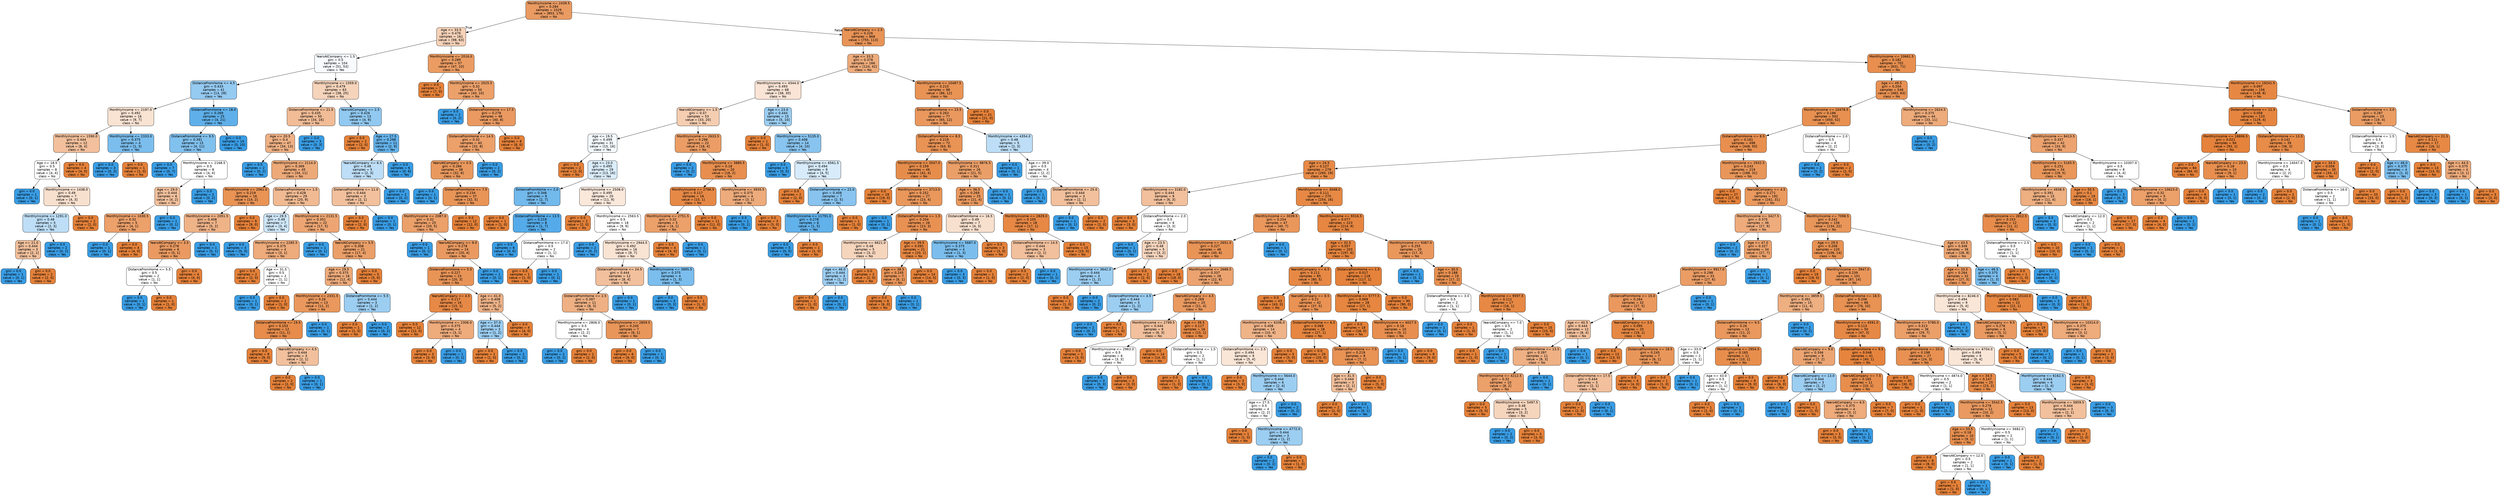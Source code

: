 digraph Tree {
node [shape=box, style="filled, rounded", color="black", fontname="helvetica"] ;
edge [fontname="helvetica"] ;
0 [label="MonthlyIncome <= 2439.5\ngini = 0.284\nsamples = 1029\nvalue = [853, 176]\nclass = No", fillcolor="#ea9b62"] ;
1 [label="Age <= 33.5\ngini = 0.476\nsamples = 161\nvalue = [98, 63]\nclass = No", fillcolor="#f6d2b8"] ;
0 -> 1 [labeldistance=2.5, labelangle=45, headlabel="True"] ;
2 [label="YearsAtCompany <= 1.5\ngini = 0.5\nsamples = 104\nvalue = [51, 53]\nclass = Yes", fillcolor="#f8fbfe"] ;
1 -> 2 ;
3 [label="DistanceFromHome <= 4.5\ngini = 0.433\nsamples = 41\nvalue = [13, 28]\nclass = Yes", fillcolor="#95caf1"] ;
2 -> 3 ;
4 [label="MonthlyIncome <= 2197.0\ngini = 0.492\nsamples = 16\nvalue = [9, 7]\nclass = No", fillcolor="#f9e3d3"] ;
3 -> 4 ;
5 [label="MonthlyIncome <= 1590.0\ngini = 0.444\nsamples = 12\nvalue = [8, 4]\nclass = No", fillcolor="#f2c09c"] ;
4 -> 5 ;
6 [label="Age <= 18.5\ngini = 0.5\nsamples = 8\nvalue = [4, 4]\nclass = No", fillcolor="#ffffff"] ;
5 -> 6 ;
7 [label="gini = 0.0\nsamples = 1\nvalue = [0, 1]\nclass = Yes", fillcolor="#399de5"] ;
6 -> 7 ;
8 [label="MonthlyIncome <= 1438.0\ngini = 0.49\nsamples = 7\nvalue = [4, 3]\nclass = No", fillcolor="#f8e0ce"] ;
6 -> 8 ;
9 [label="MonthlyIncome <= 1291.0\ngini = 0.48\nsamples = 5\nvalue = [2, 3]\nclass = Yes", fillcolor="#bddef6"] ;
8 -> 9 ;
10 [label="Age <= 21.0\ngini = 0.444\nsamples = 3\nvalue = [2, 1]\nclass = No", fillcolor="#f2c09c"] ;
9 -> 10 ;
11 [label="gini = 0.0\nsamples = 1\nvalue = [0, 1]\nclass = Yes", fillcolor="#399de5"] ;
10 -> 11 ;
12 [label="gini = 0.0\nsamples = 2\nvalue = [2, 0]\nclass = No", fillcolor="#e58139"] ;
10 -> 12 ;
13 [label="gini = 0.0\nsamples = 2\nvalue = [0, 2]\nclass = Yes", fillcolor="#399de5"] ;
9 -> 13 ;
14 [label="gini = 0.0\nsamples = 2\nvalue = [2, 0]\nclass = No", fillcolor="#e58139"] ;
8 -> 14 ;
15 [label="gini = 0.0\nsamples = 4\nvalue = [4, 0]\nclass = No", fillcolor="#e58139"] ;
5 -> 15 ;
16 [label="MonthlyIncome <= 2333.0\ngini = 0.375\nsamples = 4\nvalue = [1, 3]\nclass = Yes", fillcolor="#7bbeee"] ;
4 -> 16 ;
17 [label="gini = 0.0\nsamples = 3\nvalue = [0, 3]\nclass = Yes", fillcolor="#399de5"] ;
16 -> 17 ;
18 [label="gini = 0.0\nsamples = 1\nvalue = [1, 0]\nclass = No", fillcolor="#e58139"] ;
16 -> 18 ;
19 [label="DistanceFromHome <= 18.0\ngini = 0.269\nsamples = 25\nvalue = [4, 21]\nclass = Yes", fillcolor="#5fb0ea"] ;
3 -> 19 ;
20 [label="DistanceFromHome <= 9.5\ngini = 0.391\nsamples = 15\nvalue = [4, 11]\nclass = Yes", fillcolor="#81c1ee"] ;
19 -> 20 ;
21 [label="gini = 0.0\nsamples = 7\nvalue = [0, 7]\nclass = Yes", fillcolor="#399de5"] ;
20 -> 21 ;
22 [label="MonthlyIncome <= 2168.5\ngini = 0.5\nsamples = 8\nvalue = [4, 4]\nclass = No", fillcolor="#ffffff"] ;
20 -> 22 ;
23 [label="Age <= 29.0\ngini = 0.444\nsamples = 6\nvalue = [4, 2]\nclass = No", fillcolor="#f2c09c"] ;
22 -> 23 ;
24 [label="MonthlyIncome <= 1030.5\ngini = 0.32\nsamples = 5\nvalue = [4, 1]\nclass = No", fillcolor="#eca06a"] ;
23 -> 24 ;
25 [label="gini = 0.0\nsamples = 1\nvalue = [0, 1]\nclass = Yes", fillcolor="#399de5"] ;
24 -> 25 ;
26 [label="gini = 0.0\nsamples = 4\nvalue = [4, 0]\nclass = No", fillcolor="#e58139"] ;
24 -> 26 ;
27 [label="gini = 0.0\nsamples = 1\nvalue = [0, 1]\nclass = Yes", fillcolor="#399de5"] ;
23 -> 27 ;
28 [label="gini = 0.0\nsamples = 2\nvalue = [0, 2]\nclass = Yes", fillcolor="#399de5"] ;
22 -> 28 ;
29 [label="gini = 0.0\nsamples = 10\nvalue = [0, 10]\nclass = Yes", fillcolor="#399de5"] ;
19 -> 29 ;
30 [label="MonthlyIncome <= 2359.0\ngini = 0.479\nsamples = 63\nvalue = [38, 25]\nclass = No", fillcolor="#f6d4bb"] ;
2 -> 30 ;
31 [label="DistanceFromHome <= 21.5\ngini = 0.435\nsamples = 50\nvalue = [34, 16]\nclass = No", fillcolor="#f1bc96"] ;
30 -> 31 ;
32 [label="Age <= 20.5\ngini = 0.4\nsamples = 47\nvalue = [34, 13]\nclass = No", fillcolor="#efb185"] ;
31 -> 32 ;
33 [label="gini = 0.0\nsamples = 2\nvalue = [0, 2]\nclass = Yes", fillcolor="#399de5"] ;
32 -> 33 ;
34 [label="MonthlyIncome <= 2114.0\ngini = 0.369\nsamples = 45\nvalue = [34, 11]\nclass = No", fillcolor="#edaa79"] ;
32 -> 34 ;
35 [label="MonthlyIncome <= 2061.0\ngini = 0.219\nsamples = 16\nvalue = [14, 2]\nclass = No", fillcolor="#e99355"] ;
34 -> 35 ;
36 [label="MonthlyIncome <= 2051.5\ngini = 0.408\nsamples = 7\nvalue = [5, 2]\nclass = No", fillcolor="#efb388"] ;
35 -> 36 ;
37 [label="YearsAtCompany <= 3.5\ngini = 0.278\nsamples = 6\nvalue = [5, 1]\nclass = No", fillcolor="#ea9a61"] ;
36 -> 37 ;
38 [label="DistanceFromHome <= 5.5\ngini = 0.5\nsamples = 2\nvalue = [1, 1]\nclass = No", fillcolor="#ffffff"] ;
37 -> 38 ;
39 [label="gini = 0.0\nsamples = 1\nvalue = [0, 1]\nclass = Yes", fillcolor="#399de5"] ;
38 -> 39 ;
40 [label="gini = 0.0\nsamples = 1\nvalue = [1, 0]\nclass = No", fillcolor="#e58139"] ;
38 -> 40 ;
41 [label="gini = 0.0\nsamples = 4\nvalue = [4, 0]\nclass = No", fillcolor="#e58139"] ;
37 -> 41 ;
42 [label="gini = 0.0\nsamples = 1\nvalue = [0, 1]\nclass = Yes", fillcolor="#399de5"] ;
36 -> 42 ;
43 [label="gini = 0.0\nsamples = 9\nvalue = [9, 0]\nclass = No", fillcolor="#e58139"] ;
35 -> 43 ;
44 [label="DistanceFromHome <= 1.5\ngini = 0.428\nsamples = 29\nvalue = [20, 9]\nclass = No", fillcolor="#f1ba92"] ;
34 -> 44 ;
45 [label="Age <= 29.5\ngini = 0.49\nsamples = 7\nvalue = [3, 4]\nclass = Yes", fillcolor="#cee6f8"] ;
44 -> 45 ;
46 [label="gini = 0.0\nsamples = 3\nvalue = [0, 3]\nclass = Yes", fillcolor="#399de5"] ;
45 -> 46 ;
47 [label="MonthlyIncome <= 2285.5\ngini = 0.375\nsamples = 4\nvalue = [3, 1]\nclass = No", fillcolor="#eeab7b"] ;
45 -> 47 ;
48 [label="gini = 0.0\nsamples = 2\nvalue = [2, 0]\nclass = No", fillcolor="#e58139"] ;
47 -> 48 ;
49 [label="Age <= 31.5\ngini = 0.5\nsamples = 2\nvalue = [1, 1]\nclass = No", fillcolor="#ffffff"] ;
47 -> 49 ;
50 [label="gini = 0.0\nsamples = 1\nvalue = [0, 1]\nclass = Yes", fillcolor="#399de5"] ;
49 -> 50 ;
51 [label="gini = 0.0\nsamples = 1\nvalue = [1, 0]\nclass = No", fillcolor="#e58139"] ;
49 -> 51 ;
52 [label="MonthlyIncome <= 2131.5\ngini = 0.351\nsamples = 22\nvalue = [17, 5]\nclass = No", fillcolor="#eda673"] ;
44 -> 52 ;
53 [label="gini = 0.0\nsamples = 1\nvalue = [0, 1]\nclass = Yes", fillcolor="#399de5"] ;
52 -> 53 ;
54 [label="YearsAtCompany <= 5.5\ngini = 0.308\nsamples = 21\nvalue = [17, 4]\nclass = No", fillcolor="#eb9f68"] ;
52 -> 54 ;
55 [label="Age <= 29.5\ngini = 0.375\nsamples = 16\nvalue = [12, 4]\nclass = No", fillcolor="#eeab7b"] ;
54 -> 55 ;
56 [label="MonthlyIncome <= 2331.5\ngini = 0.26\nsamples = 13\nvalue = [11, 2]\nclass = No", fillcolor="#ea985d"] ;
55 -> 56 ;
57 [label="DistanceFromHome <= 19.5\ngini = 0.153\nsamples = 12\nvalue = [11, 1]\nclass = No", fillcolor="#e78c4b"] ;
56 -> 57 ;
58 [label="gini = 0.0\nsamples = 9\nvalue = [9, 0]\nclass = No", fillcolor="#e58139"] ;
57 -> 58 ;
59 [label="YearsAtCompany <= 4.5\ngini = 0.444\nsamples = 3\nvalue = [2, 1]\nclass = No", fillcolor="#f2c09c"] ;
57 -> 59 ;
60 [label="gini = 0.0\nsamples = 2\nvalue = [2, 0]\nclass = No", fillcolor="#e58139"] ;
59 -> 60 ;
61 [label="gini = 0.0\nsamples = 1\nvalue = [0, 1]\nclass = Yes", fillcolor="#399de5"] ;
59 -> 61 ;
62 [label="gini = 0.0\nsamples = 1\nvalue = [0, 1]\nclass = Yes", fillcolor="#399de5"] ;
56 -> 62 ;
63 [label="DistanceFromHome <= 5.5\ngini = 0.444\nsamples = 3\nvalue = [1, 2]\nclass = Yes", fillcolor="#9ccef2"] ;
55 -> 63 ;
64 [label="gini = 0.0\nsamples = 1\nvalue = [1, 0]\nclass = No", fillcolor="#e58139"] ;
63 -> 64 ;
65 [label="gini = 0.0\nsamples = 2\nvalue = [0, 2]\nclass = Yes", fillcolor="#399de5"] ;
63 -> 65 ;
66 [label="gini = 0.0\nsamples = 5\nvalue = [5, 0]\nclass = No", fillcolor="#e58139"] ;
54 -> 66 ;
67 [label="gini = 0.0\nsamples = 3\nvalue = [0, 3]\nclass = Yes", fillcolor="#399de5"] ;
31 -> 67 ;
68 [label="YearsAtCompany <= 2.5\ngini = 0.426\nsamples = 13\nvalue = [4, 9]\nclass = Yes", fillcolor="#91c9f1"] ;
30 -> 68 ;
69 [label="gini = 0.0\nsamples = 2\nvalue = [2, 0]\nclass = No", fillcolor="#e58139"] ;
68 -> 69 ;
70 [label="Age <= 27.5\ngini = 0.298\nsamples = 11\nvalue = [2, 9]\nclass = Yes", fillcolor="#65b3eb"] ;
68 -> 70 ;
71 [label="YearsAtCompany <= 6.5\ngini = 0.48\nsamples = 5\nvalue = [2, 3]\nclass = Yes", fillcolor="#bddef6"] ;
70 -> 71 ;
72 [label="DistanceFromHome <= 11.0\ngini = 0.444\nsamples = 3\nvalue = [2, 1]\nclass = No", fillcolor="#f2c09c"] ;
71 -> 72 ;
73 [label="gini = 0.0\nsamples = 2\nvalue = [2, 0]\nclass = No", fillcolor="#e58139"] ;
72 -> 73 ;
74 [label="gini = 0.0\nsamples = 1\nvalue = [0, 1]\nclass = Yes", fillcolor="#399de5"] ;
72 -> 74 ;
75 [label="gini = 0.0\nsamples = 2\nvalue = [0, 2]\nclass = Yes", fillcolor="#399de5"] ;
71 -> 75 ;
76 [label="gini = 0.0\nsamples = 6\nvalue = [0, 6]\nclass = Yes", fillcolor="#399de5"] ;
70 -> 76 ;
77 [label="MonthlyIncome <= 2016.0\ngini = 0.289\nsamples = 57\nvalue = [47, 10]\nclass = No", fillcolor="#eb9c63"] ;
1 -> 77 ;
78 [label="gini = 0.0\nsamples = 7\nvalue = [7, 0]\nclass = No", fillcolor="#e58139"] ;
77 -> 78 ;
79 [label="MonthlyIncome <= 2025.5\ngini = 0.32\nsamples = 50\nvalue = [40, 10]\nclass = No", fillcolor="#eca06a"] ;
77 -> 79 ;
80 [label="gini = 0.0\nsamples = 2\nvalue = [0, 2]\nclass = Yes", fillcolor="#399de5"] ;
79 -> 80 ;
81 [label="DistanceFromHome <= 17.5\ngini = 0.278\nsamples = 48\nvalue = [40, 8]\nclass = No", fillcolor="#ea9a61"] ;
79 -> 81 ;
82 [label="DistanceFromHome <= 14.5\ngini = 0.32\nsamples = 40\nvalue = [32, 8]\nclass = No", fillcolor="#eca06a"] ;
81 -> 82 ;
83 [label="YearsAtCompany <= 0.5\ngini = 0.266\nsamples = 38\nvalue = [32, 6]\nclass = No", fillcolor="#ea995e"] ;
82 -> 83 ;
84 [label="gini = 0.0\nsamples = 1\nvalue = [0, 1]\nclass = Yes", fillcolor="#399de5"] ;
83 -> 84 ;
85 [label="DistanceFromHome <= 7.5\ngini = 0.234\nsamples = 37\nvalue = [32, 5]\nclass = No", fillcolor="#e99558"] ;
83 -> 85 ;
86 [label="MonthlyIncome <= 2087.0\ngini = 0.32\nsamples = 25\nvalue = [20, 5]\nclass = No", fillcolor="#eca06a"] ;
85 -> 86 ;
87 [label="gini = 0.0\nsamples = 1\nvalue = [0, 1]\nclass = Yes", fillcolor="#399de5"] ;
86 -> 87 ;
88 [label="YearsAtCompany <= 9.0\ngini = 0.278\nsamples = 24\nvalue = [20, 4]\nclass = No", fillcolor="#ea9a61"] ;
86 -> 88 ;
89 [label="DistanceFromHome <= 5.5\ngini = 0.227\nsamples = 23\nvalue = [20, 3]\nclass = No", fillcolor="#e99457"] ;
88 -> 89 ;
90 [label="YearsAtCompany <= 4.5\ngini = 0.117\nsamples = 16\nvalue = [15, 1]\nclass = No", fillcolor="#e78946"] ;
89 -> 90 ;
91 [label="gini = 0.0\nsamples = 12\nvalue = [12, 0]\nclass = No", fillcolor="#e58139"] ;
90 -> 91 ;
92 [label="MonthlyIncome <= 2306.0\ngini = 0.375\nsamples = 4\nvalue = [3, 1]\nclass = No", fillcolor="#eeab7b"] ;
90 -> 92 ;
93 [label="gini = 0.0\nsamples = 3\nvalue = [3, 0]\nclass = No", fillcolor="#e58139"] ;
92 -> 93 ;
94 [label="gini = 0.0\nsamples = 1\nvalue = [0, 1]\nclass = Yes", fillcolor="#399de5"] ;
92 -> 94 ;
95 [label="Age <= 41.0\ngini = 0.408\nsamples = 7\nvalue = [5, 2]\nclass = No", fillcolor="#efb388"] ;
89 -> 95 ;
96 [label="Age <= 37.0\ngini = 0.444\nsamples = 3\nvalue = [1, 2]\nclass = Yes", fillcolor="#9ccef2"] ;
95 -> 96 ;
97 [label="gini = 0.0\nsamples = 1\nvalue = [1, 0]\nclass = No", fillcolor="#e58139"] ;
96 -> 97 ;
98 [label="gini = 0.0\nsamples = 2\nvalue = [0, 2]\nclass = Yes", fillcolor="#399de5"] ;
96 -> 98 ;
99 [label="gini = 0.0\nsamples = 4\nvalue = [4, 0]\nclass = No", fillcolor="#e58139"] ;
95 -> 99 ;
100 [label="gini = 0.0\nsamples = 1\nvalue = [0, 1]\nclass = Yes", fillcolor="#399de5"] ;
88 -> 100 ;
101 [label="gini = 0.0\nsamples = 12\nvalue = [12, 0]\nclass = No", fillcolor="#e58139"] ;
85 -> 101 ;
102 [label="gini = 0.0\nsamples = 2\nvalue = [0, 2]\nclass = Yes", fillcolor="#399de5"] ;
82 -> 102 ;
103 [label="gini = 0.0\nsamples = 8\nvalue = [8, 0]\nclass = No", fillcolor="#e58139"] ;
81 -> 103 ;
104 [label="YearsAtCompany <= 2.5\ngini = 0.226\nsamples = 868\nvalue = [755, 113]\nclass = No", fillcolor="#e99457"] ;
0 -> 104 [labeldistance=2.5, labelangle=-45, headlabel="False"] ;
105 [label="Age <= 33.5\ngini = 0.378\nsamples = 166\nvalue = [124, 42]\nclass = No", fillcolor="#eeac7c"] ;
104 -> 105 ;
106 [label="MonthlyIncome <= 4344.0\ngini = 0.493\nsamples = 68\nvalue = [38, 30]\nclass = No", fillcolor="#fae4d5"] ;
105 -> 106 ;
107 [label="YearsAtCompany <= 1.5\ngini = 0.47\nsamples = 53\nvalue = [33, 20]\nclass = No", fillcolor="#f5cdb1"] ;
106 -> 107 ;
108 [label="Age <= 19.5\ngini = 0.499\nsamples = 31\nvalue = [15, 16]\nclass = Yes", fillcolor="#f3f9fd"] ;
107 -> 108 ;
109 [label="gini = 0.0\nsamples = 2\nvalue = [2, 0]\nclass = No", fillcolor="#e58139"] ;
108 -> 109 ;
110 [label="Age <= 23.0\ngini = 0.495\nsamples = 29\nvalue = [13, 16]\nclass = Yes", fillcolor="#daedfa"] ;
108 -> 110 ;
111 [label="DistanceFromHome <= 2.0\ngini = 0.346\nsamples = 9\nvalue = [2, 7]\nclass = Yes", fillcolor="#72b9ec"] ;
110 -> 111 ;
112 [label="gini = 0.0\nsamples = 1\nvalue = [1, 0]\nclass = No", fillcolor="#e58139"] ;
111 -> 112 ;
113 [label="DistanceFromHome <= 13.5\ngini = 0.219\nsamples = 8\nvalue = [1, 7]\nclass = Yes", fillcolor="#55abe9"] ;
111 -> 113 ;
114 [label="gini = 0.0\nsamples = 6\nvalue = [0, 6]\nclass = Yes", fillcolor="#399de5"] ;
113 -> 114 ;
115 [label="DistanceFromHome <= 17.0\ngini = 0.5\nsamples = 2\nvalue = [1, 1]\nclass = No", fillcolor="#ffffff"] ;
113 -> 115 ;
116 [label="gini = 0.0\nsamples = 1\nvalue = [1, 0]\nclass = No", fillcolor="#e58139"] ;
115 -> 116 ;
117 [label="gini = 0.0\nsamples = 1\nvalue = [0, 1]\nclass = Yes", fillcolor="#399de5"] ;
115 -> 117 ;
118 [label="MonthlyIncome <= 2508.0\ngini = 0.495\nsamples = 20\nvalue = [11, 9]\nclass = No", fillcolor="#fae8db"] ;
110 -> 118 ;
119 [label="gini = 0.0\nsamples = 2\nvalue = [2, 0]\nclass = No", fillcolor="#e58139"] ;
118 -> 119 ;
120 [label="MonthlyIncome <= 2563.5\ngini = 0.5\nsamples = 18\nvalue = [9, 9]\nclass = No", fillcolor="#ffffff"] ;
118 -> 120 ;
121 [label="gini = 0.0\nsamples = 2\nvalue = [0, 2]\nclass = Yes", fillcolor="#399de5"] ;
120 -> 121 ;
122 [label="MonthlyIncome <= 2944.5\ngini = 0.492\nsamples = 16\nvalue = [9, 7]\nclass = No", fillcolor="#f9e3d3"] ;
120 -> 122 ;
123 [label="DistanceFromHome <= 24.5\ngini = 0.444\nsamples = 12\nvalue = [8, 4]\nclass = No", fillcolor="#f2c09c"] ;
122 -> 123 ;
124 [label="DistanceFromHome <= 2.5\ngini = 0.397\nsamples = 11\nvalue = [8, 3]\nclass = No", fillcolor="#efb083"] ;
123 -> 124 ;
125 [label="MonthlyIncome <= 2806.0\ngini = 0.5\nsamples = 4\nvalue = [2, 2]\nclass = No", fillcolor="#ffffff"] ;
124 -> 125 ;
126 [label="gini = 0.0\nsamples = 2\nvalue = [0, 2]\nclass = Yes", fillcolor="#399de5"] ;
125 -> 126 ;
127 [label="gini = 0.0\nsamples = 2\nvalue = [2, 0]\nclass = No", fillcolor="#e58139"] ;
125 -> 127 ;
128 [label="MonthlyIncome <= 2859.5\ngini = 0.245\nsamples = 7\nvalue = [6, 1]\nclass = No", fillcolor="#e9965a"] ;
124 -> 128 ;
129 [label="gini = 0.0\nsamples = 6\nvalue = [6, 0]\nclass = No", fillcolor="#e58139"] ;
128 -> 129 ;
130 [label="gini = 0.0\nsamples = 1\nvalue = [0, 1]\nclass = Yes", fillcolor="#399de5"] ;
128 -> 130 ;
131 [label="gini = 0.0\nsamples = 1\nvalue = [0, 1]\nclass = Yes", fillcolor="#399de5"] ;
123 -> 131 ;
132 [label="MonthlyIncome <= 3895.5\ngini = 0.375\nsamples = 4\nvalue = [1, 3]\nclass = Yes", fillcolor="#7bbeee"] ;
122 -> 132 ;
133 [label="gini = 0.0\nsamples = 3\nvalue = [0, 3]\nclass = Yes", fillcolor="#399de5"] ;
132 -> 133 ;
134 [label="gini = 0.0\nsamples = 1\nvalue = [1, 0]\nclass = No", fillcolor="#e58139"] ;
132 -> 134 ;
135 [label="MonthlyIncome <= 2633.5\ngini = 0.298\nsamples = 22\nvalue = [18, 4]\nclass = No", fillcolor="#eb9d65"] ;
107 -> 135 ;
136 [label="gini = 0.0\nsamples = 2\nvalue = [0, 2]\nclass = Yes", fillcolor="#399de5"] ;
135 -> 136 ;
137 [label="MonthlyIncome <= 3880.5\ngini = 0.18\nsamples = 20\nvalue = [18, 2]\nclass = No", fillcolor="#e88f4f"] ;
135 -> 137 ;
138 [label="MonthlyIncome <= 2766.5\ngini = 0.117\nsamples = 16\nvalue = [15, 1]\nclass = No", fillcolor="#e78946"] ;
137 -> 138 ;
139 [label="MonthlyIncome <= 2751.5\ngini = 0.32\nsamples = 5\nvalue = [4, 1]\nclass = No", fillcolor="#eca06a"] ;
138 -> 139 ;
140 [label="gini = 0.0\nsamples = 4\nvalue = [4, 0]\nclass = No", fillcolor="#e58139"] ;
139 -> 140 ;
141 [label="gini = 0.0\nsamples = 1\nvalue = [0, 1]\nclass = Yes", fillcolor="#399de5"] ;
139 -> 141 ;
142 [label="gini = 0.0\nsamples = 11\nvalue = [11, 0]\nclass = No", fillcolor="#e58139"] ;
138 -> 142 ;
143 [label="MonthlyIncome <= 3935.5\ngini = 0.375\nsamples = 4\nvalue = [3, 1]\nclass = No", fillcolor="#eeab7b"] ;
137 -> 143 ;
144 [label="gini = 0.0\nsamples = 1\nvalue = [0, 1]\nclass = Yes", fillcolor="#399de5"] ;
143 -> 144 ;
145 [label="gini = 0.0\nsamples = 3\nvalue = [3, 0]\nclass = No", fillcolor="#e58139"] ;
143 -> 145 ;
146 [label="Age <= 23.0\ngini = 0.444\nsamples = 15\nvalue = [5, 10]\nclass = Yes", fillcolor="#9ccef2"] ;
106 -> 146 ;
147 [label="gini = 0.0\nsamples = 1\nvalue = [1, 0]\nclass = No", fillcolor="#e58139"] ;
146 -> 147 ;
148 [label="MonthlyIncome <= 5135.0\ngini = 0.408\nsamples = 14\nvalue = [4, 10]\nclass = Yes", fillcolor="#88c4ef"] ;
146 -> 148 ;
149 [label="gini = 0.0\nsamples = 5\nvalue = [0, 5]\nclass = Yes", fillcolor="#399de5"] ;
148 -> 149 ;
150 [label="MonthlyIncome <= 6561.5\ngini = 0.494\nsamples = 9\nvalue = [4, 5]\nclass = Yes", fillcolor="#d7ebfa"] ;
148 -> 150 ;
151 [label="gini = 0.0\nsamples = 2\nvalue = [2, 0]\nclass = No", fillcolor="#e58139"] ;
150 -> 151 ;
152 [label="DistanceFromHome <= 22.0\ngini = 0.408\nsamples = 7\nvalue = [2, 5]\nclass = Yes", fillcolor="#88c4ef"] ;
150 -> 152 ;
153 [label="MonthlyIncome <= 11791.0\ngini = 0.278\nsamples = 6\nvalue = [1, 5]\nclass = Yes", fillcolor="#61b1ea"] ;
152 -> 153 ;
154 [label="gini = 0.0\nsamples = 5\nvalue = [0, 5]\nclass = Yes", fillcolor="#399de5"] ;
153 -> 154 ;
155 [label="gini = 0.0\nsamples = 1\nvalue = [1, 0]\nclass = No", fillcolor="#e58139"] ;
153 -> 155 ;
156 [label="gini = 0.0\nsamples = 1\nvalue = [1, 0]\nclass = No", fillcolor="#e58139"] ;
152 -> 156 ;
157 [label="MonthlyIncome <= 10487.5\ngini = 0.215\nsamples = 98\nvalue = [86, 12]\nclass = No", fillcolor="#e99355"] ;
105 -> 157 ;
158 [label="DistanceFromHome <= 23.5\ngini = 0.263\nsamples = 77\nvalue = [65, 12]\nclass = No", fillcolor="#ea985e"] ;
157 -> 158 ;
159 [label="DistanceFromHome <= 8.5\ngini = 0.219\nsamples = 72\nvalue = [63, 9]\nclass = No", fillcolor="#e99355"] ;
158 -> 159 ;
160 [label="MonthlyIncome <= 3547.0\ngini = 0.159\nsamples = 46\nvalue = [42, 4]\nclass = No", fillcolor="#e78d4c"] ;
159 -> 160 ;
161 [label="gini = 0.0\nsamples = 19\nvalue = [19, 0]\nclass = No", fillcolor="#e58139"] ;
160 -> 161 ;
162 [label="MonthlyIncome <= 3713.0\ngini = 0.252\nsamples = 27\nvalue = [23, 4]\nclass = No", fillcolor="#ea975b"] ;
160 -> 162 ;
163 [label="gini = 0.0\nsamples = 1\nvalue = [0, 1]\nclass = Yes", fillcolor="#399de5"] ;
162 -> 163 ;
164 [label="DistanceFromHome <= 1.5\ngini = 0.204\nsamples = 26\nvalue = [23, 3]\nclass = No", fillcolor="#e89153"] ;
162 -> 164 ;
165 [label="MonthlyIncome <= 6621.0\ngini = 0.48\nsamples = 5\nvalue = [3, 2]\nclass = No", fillcolor="#f6d5bd"] ;
164 -> 165 ;
166 [label="Age <= 46.0\ngini = 0.444\nsamples = 3\nvalue = [1, 2]\nclass = Yes", fillcolor="#9ccef2"] ;
165 -> 166 ;
167 [label="gini = 0.0\nsamples = 1\nvalue = [1, 0]\nclass = No", fillcolor="#e58139"] ;
166 -> 167 ;
168 [label="gini = 0.0\nsamples = 2\nvalue = [0, 2]\nclass = Yes", fillcolor="#399de5"] ;
166 -> 168 ;
169 [label="gini = 0.0\nsamples = 2\nvalue = [2, 0]\nclass = No", fillcolor="#e58139"] ;
165 -> 169 ;
170 [label="Age <= 39.5\ngini = 0.091\nsamples = 21\nvalue = [20, 1]\nclass = No", fillcolor="#e68743"] ;
164 -> 170 ;
171 [label="Age <= 38.5\ngini = 0.245\nsamples = 7\nvalue = [6, 1]\nclass = No", fillcolor="#e9965a"] ;
170 -> 171 ;
172 [label="gini = 0.0\nsamples = 6\nvalue = [6, 0]\nclass = No", fillcolor="#e58139"] ;
171 -> 172 ;
173 [label="gini = 0.0\nsamples = 1\nvalue = [0, 1]\nclass = Yes", fillcolor="#399de5"] ;
171 -> 173 ;
174 [label="gini = 0.0\nsamples = 14\nvalue = [14, 0]\nclass = No", fillcolor="#e58139"] ;
170 -> 174 ;
175 [label="MonthlyIncome <= 9876.5\ngini = 0.311\nsamples = 26\nvalue = [21, 5]\nclass = No", fillcolor="#eb9f68"] ;
159 -> 175 ;
176 [label="Age <= 36.5\ngini = 0.269\nsamples = 25\nvalue = [21, 4]\nclass = No", fillcolor="#ea995f"] ;
175 -> 176 ;
177 [label="DistanceFromHome <= 16.5\ngini = 0.49\nsamples = 7\nvalue = [4, 3]\nclass = No", fillcolor="#f8e0ce"] ;
176 -> 177 ;
178 [label="MonthlyIncome <= 5687.0\ngini = 0.375\nsamples = 4\nvalue = [1, 3]\nclass = Yes", fillcolor="#7bbeee"] ;
177 -> 178 ;
179 [label="gini = 0.0\nsamples = 3\nvalue = [0, 3]\nclass = Yes", fillcolor="#399de5"] ;
178 -> 179 ;
180 [label="gini = 0.0\nsamples = 1\nvalue = [1, 0]\nclass = No", fillcolor="#e58139"] ;
178 -> 180 ;
181 [label="gini = 0.0\nsamples = 3\nvalue = [3, 0]\nclass = No", fillcolor="#e58139"] ;
177 -> 181 ;
182 [label="MonthlyIncome <= 2829.0\ngini = 0.105\nsamples = 18\nvalue = [17, 1]\nclass = No", fillcolor="#e78845"] ;
176 -> 182 ;
183 [label="DistanceFromHome <= 14.5\ngini = 0.444\nsamples = 3\nvalue = [2, 1]\nclass = No", fillcolor="#f2c09c"] ;
182 -> 183 ;
184 [label="gini = 0.0\nsamples = 2\nvalue = [2, 0]\nclass = No", fillcolor="#e58139"] ;
183 -> 184 ;
185 [label="gini = 0.0\nsamples = 1\nvalue = [0, 1]\nclass = Yes", fillcolor="#399de5"] ;
183 -> 185 ;
186 [label="gini = 0.0\nsamples = 15\nvalue = [15, 0]\nclass = No", fillcolor="#e58139"] ;
182 -> 186 ;
187 [label="gini = 0.0\nsamples = 1\nvalue = [0, 1]\nclass = Yes", fillcolor="#399de5"] ;
175 -> 187 ;
188 [label="MonthlyIncome <= 4354.0\ngini = 0.48\nsamples = 5\nvalue = [2, 3]\nclass = Yes", fillcolor="#bddef6"] ;
158 -> 188 ;
189 [label="gini = 0.0\nsamples = 1\nvalue = [0, 1]\nclass = Yes", fillcolor="#399de5"] ;
188 -> 189 ;
190 [label="Age <= 39.0\ngini = 0.5\nsamples = 4\nvalue = [2, 2]\nclass = No", fillcolor="#ffffff"] ;
188 -> 190 ;
191 [label="gini = 0.0\nsamples = 1\nvalue = [0, 1]\nclass = Yes", fillcolor="#399de5"] ;
190 -> 191 ;
192 [label="DistanceFromHome <= 25.0\ngini = 0.444\nsamples = 3\nvalue = [2, 1]\nclass = No", fillcolor="#f2c09c"] ;
190 -> 192 ;
193 [label="gini = 0.0\nsamples = 1\nvalue = [0, 1]\nclass = Yes", fillcolor="#399de5"] ;
192 -> 193 ;
194 [label="gini = 0.0\nsamples = 2\nvalue = [2, 0]\nclass = No", fillcolor="#e58139"] ;
192 -> 194 ;
195 [label="gini = 0.0\nsamples = 21\nvalue = [21, 0]\nclass = No", fillcolor="#e58139"] ;
157 -> 195 ;
196 [label="MonthlyIncome <= 10661.5\ngini = 0.182\nsamples = 702\nvalue = [631, 71]\nclass = No", fillcolor="#e88f4f"] ;
104 -> 196 ;
197 [label="Age <= 49.5\ngini = 0.204\nsamples = 546\nvalue = [483, 63]\nclass = No", fillcolor="#e89153"] ;
196 -> 197 ;
198 [label="MonthlyIncome <= 10478.5\ngini = 0.186\nsamples = 502\nvalue = [450, 52]\nclass = No", fillcolor="#e89050"] ;
197 -> 198 ;
199 [label="DistanceFromHome <= 8.5\ngini = 0.181\nsamples = 498\nvalue = [448, 50]\nclass = No", fillcolor="#e88f4f"] ;
198 -> 199 ;
200 [label="Age <= 24.5\ngini = 0.127\nsamples = 279\nvalue = [260, 19]\nclass = No", fillcolor="#e78a47"] ;
199 -> 200 ;
201 [label="MonthlyIncome <= 3182.0\ngini = 0.444\nsamples = 9\nvalue = [6, 3]\nclass = No", fillcolor="#f2c09c"] ;
200 -> 201 ;
202 [label="gini = 0.0\nsamples = 3\nvalue = [3, 0]\nclass = No", fillcolor="#e58139"] ;
201 -> 202 ;
203 [label="DistanceFromHome <= 2.0\ngini = 0.5\nsamples = 6\nvalue = [3, 3]\nclass = No", fillcolor="#ffffff"] ;
201 -> 203 ;
204 [label="gini = 0.0\nsamples = 1\nvalue = [0, 1]\nclass = Yes", fillcolor="#399de5"] ;
203 -> 204 ;
205 [label="Age <= 23.5\ngini = 0.48\nsamples = 5\nvalue = [3, 2]\nclass = No", fillcolor="#f6d5bd"] ;
203 -> 205 ;
206 [label="MonthlyIncome <= 3642.0\ngini = 0.444\nsamples = 3\nvalue = [1, 2]\nclass = Yes", fillcolor="#9ccef2"] ;
205 -> 206 ;
207 [label="gini = 0.0\nsamples = 1\nvalue = [1, 0]\nclass = No", fillcolor="#e58139"] ;
206 -> 207 ;
208 [label="gini = 0.0\nsamples = 2\nvalue = [0, 2]\nclass = Yes", fillcolor="#399de5"] ;
206 -> 208 ;
209 [label="gini = 0.0\nsamples = 2\nvalue = [2, 0]\nclass = No", fillcolor="#e58139"] ;
205 -> 209 ;
210 [label="MonthlyIncome <= 3048.0\ngini = 0.111\nsamples = 270\nvalue = [254, 16]\nclass = No", fillcolor="#e78945"] ;
200 -> 210 ;
211 [label="MonthlyIncome <= 3039.5\ngini = 0.254\nsamples = 47\nvalue = [40, 7]\nclass = No", fillcolor="#ea975c"] ;
210 -> 211 ;
212 [label="MonthlyIncome <= 2651.0\ngini = 0.227\nsamples = 46\nvalue = [40, 6]\nclass = No", fillcolor="#e99457"] ;
211 -> 212 ;
213 [label="gini = 0.0\nsamples = 18\nvalue = [18, 0]\nclass = No", fillcolor="#e58139"] ;
212 -> 213 ;
214 [label="MonthlyIncome <= 2688.5\ngini = 0.337\nsamples = 28\nvalue = [22, 6]\nclass = No", fillcolor="#eca36f"] ;
212 -> 214 ;
215 [label="DistanceFromHome <= 4.5\ngini = 0.444\nsamples = 3\nvalue = [1, 2]\nclass = Yes", fillcolor="#9ccef2"] ;
214 -> 215 ;
216 [label="gini = 0.0\nsamples = 2\nvalue = [0, 2]\nclass = Yes", fillcolor="#399de5"] ;
215 -> 216 ;
217 [label="gini = 0.0\nsamples = 1\nvalue = [1, 0]\nclass = No", fillcolor="#e58139"] ;
215 -> 217 ;
218 [label="YearsAtCompany <= 4.5\ngini = 0.269\nsamples = 25\nvalue = [21, 4]\nclass = No", fillcolor="#ea995f"] ;
214 -> 218 ;
219 [label="MonthlyIncome <= 2799.5\ngini = 0.444\nsamples = 9\nvalue = [6, 3]\nclass = No", fillcolor="#f2c09c"] ;
218 -> 219 ;
220 [label="gini = 0.0\nsamples = 3\nvalue = [3, 0]\nclass = No", fillcolor="#e58139"] ;
219 -> 220 ;
221 [label="MonthlyIncome <= 2963.0\ngini = 0.5\nsamples = 6\nvalue = [3, 3]\nclass = No", fillcolor="#ffffff"] ;
219 -> 221 ;
222 [label="gini = 0.0\nsamples = 3\nvalue = [0, 3]\nclass = Yes", fillcolor="#399de5"] ;
221 -> 222 ;
223 [label="gini = 0.0\nsamples = 3\nvalue = [3, 0]\nclass = No", fillcolor="#e58139"] ;
221 -> 223 ;
224 [label="Age <= 39.5\ngini = 0.117\nsamples = 16\nvalue = [15, 1]\nclass = No", fillcolor="#e78946"] ;
218 -> 224 ;
225 [label="gini = 0.0\nsamples = 14\nvalue = [14, 0]\nclass = No", fillcolor="#e58139"] ;
224 -> 225 ;
226 [label="DistanceFromHome <= 1.5\ngini = 0.5\nsamples = 2\nvalue = [1, 1]\nclass = No", fillcolor="#ffffff"] ;
224 -> 226 ;
227 [label="gini = 0.0\nsamples = 1\nvalue = [1, 0]\nclass = No", fillcolor="#e58139"] ;
226 -> 227 ;
228 [label="gini = 0.0\nsamples = 1\nvalue = [0, 1]\nclass = Yes", fillcolor="#399de5"] ;
226 -> 228 ;
229 [label="gini = 0.0\nsamples = 1\nvalue = [0, 1]\nclass = Yes", fillcolor="#399de5"] ;
211 -> 229 ;
230 [label="MonthlyIncome <= 9316.5\ngini = 0.077\nsamples = 223\nvalue = [214, 9]\nclass = No", fillcolor="#e68641"] ;
210 -> 230 ;
231 [label="Age <= 32.5\ngini = 0.057\nsamples = 203\nvalue = [197, 6]\nclass = No", fillcolor="#e6853f"] ;
230 -> 231 ;
232 [label="YearsAtCompany <= 6.5\ngini = 0.111\nsamples = 85\nvalue = [80, 5]\nclass = No", fillcolor="#e78945"] ;
231 -> 232 ;
233 [label="gini = 0.0\nsamples = 43\nvalue = [43, 0]\nclass = No", fillcolor="#e58139"] ;
232 -> 233 ;
234 [label="YearsAtCompany <= 8.5\ngini = 0.21\nsamples = 42\nvalue = [37, 5]\nclass = No", fillcolor="#e99254"] ;
232 -> 234 ;
235 [label="MonthlyIncome <= 6336.0\ngini = 0.408\nsamples = 14\nvalue = [10, 4]\nclass = No", fillcolor="#efb388"] ;
234 -> 235 ;
236 [label="DistanceFromHome <= 2.5\ngini = 0.494\nsamples = 9\nvalue = [5, 4]\nclass = No", fillcolor="#fae6d7"] ;
235 -> 236 ;
237 [label="gini = 0.0\nsamples = 3\nvalue = [3, 0]\nclass = No", fillcolor="#e58139"] ;
236 -> 237 ;
238 [label="MonthlyIncome <= 5644.0\ngini = 0.444\nsamples = 6\nvalue = [2, 4]\nclass = Yes", fillcolor="#9ccef2"] ;
236 -> 238 ;
239 [label="Age <= 27.5\ngini = 0.5\nsamples = 4\nvalue = [2, 2]\nclass = No", fillcolor="#ffffff"] ;
238 -> 239 ;
240 [label="gini = 0.0\nsamples = 1\nvalue = [1, 0]\nclass = No", fillcolor="#e58139"] ;
239 -> 240 ;
241 [label="MonthlyIncome <= 4772.0\ngini = 0.444\nsamples = 3\nvalue = [1, 2]\nclass = Yes", fillcolor="#9ccef2"] ;
239 -> 241 ;
242 [label="gini = 0.0\nsamples = 2\nvalue = [0, 2]\nclass = Yes", fillcolor="#399de5"] ;
241 -> 242 ;
243 [label="gini = 0.0\nsamples = 1\nvalue = [1, 0]\nclass = No", fillcolor="#e58139"] ;
241 -> 243 ;
244 [label="gini = 0.0\nsamples = 2\nvalue = [0, 2]\nclass = Yes", fillcolor="#399de5"] ;
238 -> 244 ;
245 [label="gini = 0.0\nsamples = 5\nvalue = [5, 0]\nclass = No", fillcolor="#e58139"] ;
235 -> 245 ;
246 [label="DistanceFromHome <= 6.5\ngini = 0.069\nsamples = 28\nvalue = [27, 1]\nclass = No", fillcolor="#e68640"] ;
234 -> 246 ;
247 [label="gini = 0.0\nsamples = 20\nvalue = [20, 0]\nclass = No", fillcolor="#e58139"] ;
246 -> 247 ;
248 [label="DistanceFromHome <= 7.5\ngini = 0.219\nsamples = 8\nvalue = [7, 1]\nclass = No", fillcolor="#e99355"] ;
246 -> 248 ;
249 [label="Age <= 31.5\ngini = 0.444\nsamples = 3\nvalue = [2, 1]\nclass = No", fillcolor="#f2c09c"] ;
248 -> 249 ;
250 [label="gini = 0.0\nsamples = 2\nvalue = [2, 0]\nclass = No", fillcolor="#e58139"] ;
249 -> 250 ;
251 [label="gini = 0.0\nsamples = 1\nvalue = [0, 1]\nclass = Yes", fillcolor="#399de5"] ;
249 -> 251 ;
252 [label="gini = 0.0\nsamples = 5\nvalue = [5, 0]\nclass = No", fillcolor="#e58139"] ;
248 -> 252 ;
253 [label="DistanceFromHome <= 1.5\ngini = 0.017\nsamples = 118\nvalue = [117, 1]\nclass = No", fillcolor="#e5823b"] ;
231 -> 253 ;
254 [label="MonthlyIncome <= 5777.5\ngini = 0.069\nsamples = 28\nvalue = [27, 1]\nclass = No", fillcolor="#e68640"] ;
253 -> 254 ;
255 [label="gini = 0.0\nsamples = 18\nvalue = [18, 0]\nclass = No", fillcolor="#e58139"] ;
254 -> 255 ;
256 [label="MonthlyIncome <= 6027.5\ngini = 0.18\nsamples = 10\nvalue = [9, 1]\nclass = No", fillcolor="#e88f4f"] ;
254 -> 256 ;
257 [label="gini = 0.0\nsamples = 1\nvalue = [0, 1]\nclass = Yes", fillcolor="#399de5"] ;
256 -> 257 ;
258 [label="gini = 0.0\nsamples = 9\nvalue = [9, 0]\nclass = No", fillcolor="#e58139"] ;
256 -> 258 ;
259 [label="gini = 0.0\nsamples = 90\nvalue = [90, 0]\nclass = No", fillcolor="#e58139"] ;
253 -> 259 ;
260 [label="MonthlyIncome <= 9387.0\ngini = 0.255\nsamples = 20\nvalue = [17, 3]\nclass = No", fillcolor="#ea975c"] ;
230 -> 260 ;
261 [label="gini = 0.0\nsamples = 1\nvalue = [0, 1]\nclass = Yes", fillcolor="#399de5"] ;
260 -> 261 ;
262 [label="Age <= 30.5\ngini = 0.188\nsamples = 19\nvalue = [17, 2]\nclass = No", fillcolor="#e89050"] ;
260 -> 262 ;
263 [label="DistanceFromHome <= 3.0\ngini = 0.5\nsamples = 2\nvalue = [1, 1]\nclass = No", fillcolor="#ffffff"] ;
262 -> 263 ;
264 [label="gini = 0.0\nsamples = 1\nvalue = [0, 1]\nclass = Yes", fillcolor="#399de5"] ;
263 -> 264 ;
265 [label="gini = 0.0\nsamples = 1\nvalue = [1, 0]\nclass = No", fillcolor="#e58139"] ;
263 -> 265 ;
266 [label="MonthlyIncome <= 9597.5\ngini = 0.111\nsamples = 17\nvalue = [16, 1]\nclass = No", fillcolor="#e78945"] ;
262 -> 266 ;
267 [label="YearsAtCompany <= 7.0\ngini = 0.5\nsamples = 2\nvalue = [1, 1]\nclass = No", fillcolor="#ffffff"] ;
266 -> 267 ;
268 [label="gini = 0.0\nsamples = 1\nvalue = [1, 0]\nclass = No", fillcolor="#e58139"] ;
267 -> 268 ;
269 [label="gini = 0.0\nsamples = 1\nvalue = [0, 1]\nclass = Yes", fillcolor="#399de5"] ;
267 -> 269 ;
270 [label="gini = 0.0\nsamples = 15\nvalue = [15, 0]\nclass = No", fillcolor="#e58139"] ;
266 -> 270 ;
271 [label="MonthlyIncome <= 2932.5\ngini = 0.243\nsamples = 219\nvalue = [188, 31]\nclass = No", fillcolor="#e9965a"] ;
199 -> 271 ;
272 [label="gini = 0.0\nsamples = 27\nvalue = [27, 0]\nclass = No", fillcolor="#e58139"] ;
271 -> 272 ;
273 [label="YearsAtCompany <= 4.5\ngini = 0.271\nsamples = 192\nvalue = [161, 31]\nclass = No", fillcolor="#ea995f"] ;
271 -> 273 ;
274 [label="MonthlyIncome <= 3427.5\ngini = 0.375\nsamples = 36\nvalue = [27, 9]\nclass = No", fillcolor="#eeab7b"] ;
273 -> 274 ;
275 [label="gini = 0.0\nsamples = 2\nvalue = [0, 2]\nclass = Yes", fillcolor="#399de5"] ;
274 -> 275 ;
276 [label="Age <= 47.0\ngini = 0.327\nsamples = 34\nvalue = [27, 7]\nclass = No", fillcolor="#eca26c"] ;
274 -> 276 ;
277 [label="MonthlyIncome <= 9917.0\ngini = 0.298\nsamples = 33\nvalue = [27, 6]\nclass = No", fillcolor="#eb9d65"] ;
276 -> 277 ;
278 [label="DistanceFromHome <= 15.0\ngini = 0.264\nsamples = 32\nvalue = [27, 5]\nclass = No", fillcolor="#ea985e"] ;
277 -> 278 ;
279 [label="Age <= 40.5\ngini = 0.444\nsamples = 12\nvalue = [8, 4]\nclass = No", fillcolor="#f2c09c"] ;
278 -> 279 ;
280 [label="DistanceFromHome <= 13.5\ngini = 0.397\nsamples = 11\nvalue = [8, 3]\nclass = No", fillcolor="#efb083"] ;
279 -> 280 ;
281 [label="MonthlyIncome <= 4212.5\ngini = 0.32\nsamples = 10\nvalue = [8, 2]\nclass = No", fillcolor="#eca06a"] ;
280 -> 281 ;
282 [label="gini = 0.0\nsamples = 5\nvalue = [5, 0]\nclass = No", fillcolor="#e58139"] ;
281 -> 282 ;
283 [label="MonthlyIncome <= 5497.5\ngini = 0.48\nsamples = 5\nvalue = [3, 2]\nclass = No", fillcolor="#f6d5bd"] ;
281 -> 283 ;
284 [label="gini = 0.0\nsamples = 2\nvalue = [0, 2]\nclass = Yes", fillcolor="#399de5"] ;
283 -> 284 ;
285 [label="gini = 0.0\nsamples = 3\nvalue = [3, 0]\nclass = No", fillcolor="#e58139"] ;
283 -> 285 ;
286 [label="gini = 0.0\nsamples = 1\nvalue = [0, 1]\nclass = Yes", fillcolor="#399de5"] ;
280 -> 286 ;
287 [label="gini = 0.0\nsamples = 1\nvalue = [0, 1]\nclass = Yes", fillcolor="#399de5"] ;
279 -> 287 ;
288 [label="YearsAtCompany <= 3.5\ngini = 0.095\nsamples = 20\nvalue = [19, 1]\nclass = No", fillcolor="#e68843"] ;
278 -> 288 ;
289 [label="gini = 0.0\nsamples = 13\nvalue = [13, 0]\nclass = No", fillcolor="#e58139"] ;
288 -> 289 ;
290 [label="DistanceFromHome <= 18.5\ngini = 0.245\nsamples = 7\nvalue = [6, 1]\nclass = No", fillcolor="#e9965a"] ;
288 -> 290 ;
291 [label="DistanceFromHome <= 17.5\ngini = 0.444\nsamples = 3\nvalue = [2, 1]\nclass = No", fillcolor="#f2c09c"] ;
290 -> 291 ;
292 [label="gini = 0.0\nsamples = 2\nvalue = [2, 0]\nclass = No", fillcolor="#e58139"] ;
291 -> 292 ;
293 [label="gini = 0.0\nsamples = 1\nvalue = [0, 1]\nclass = Yes", fillcolor="#399de5"] ;
291 -> 293 ;
294 [label="gini = 0.0\nsamples = 4\nvalue = [4, 0]\nclass = No", fillcolor="#e58139"] ;
290 -> 294 ;
295 [label="gini = 0.0\nsamples = 1\nvalue = [0, 1]\nclass = Yes", fillcolor="#399de5"] ;
277 -> 295 ;
296 [label="gini = 0.0\nsamples = 1\nvalue = [0, 1]\nclass = Yes", fillcolor="#399de5"] ;
276 -> 296 ;
297 [label="MonthlyIncome <= 7098.5\ngini = 0.242\nsamples = 156\nvalue = [134, 22]\nclass = No", fillcolor="#e9965a"] ;
273 -> 297 ;
298 [label="Age <= 29.5\ngini = 0.206\nsamples = 120\nvalue = [106, 14]\nclass = No", fillcolor="#e89253"] ;
297 -> 298 ;
299 [label="gini = 0.0\nsamples = 19\nvalue = [19, 0]\nclass = No", fillcolor="#e58139"] ;
298 -> 299 ;
300 [label="MonthlyIncome <= 3947.0\ngini = 0.239\nsamples = 101\nvalue = [87, 14]\nclass = No", fillcolor="#e99559"] ;
298 -> 300 ;
301 [label="MonthlyIncome <= 3859.5\ngini = 0.391\nsamples = 15\nvalue = [11, 4]\nclass = No", fillcolor="#eeaf81"] ;
300 -> 301 ;
302 [label="DistanceFromHome <= 9.5\ngini = 0.26\nsamples = 13\nvalue = [11, 2]\nclass = No", fillcolor="#ea985d"] ;
301 -> 302 ;
303 [label="Age <= 33.0\ngini = 0.5\nsamples = 2\nvalue = [1, 1]\nclass = No", fillcolor="#ffffff"] ;
302 -> 303 ;
304 [label="gini = 0.0\nsamples = 1\nvalue = [1, 0]\nclass = No", fillcolor="#e58139"] ;
303 -> 304 ;
305 [label="gini = 0.0\nsamples = 1\nvalue = [0, 1]\nclass = Yes", fillcolor="#399de5"] ;
303 -> 305 ;
306 [label="MonthlyIncome <= 2954.5\ngini = 0.165\nsamples = 11\nvalue = [10, 1]\nclass = No", fillcolor="#e88e4d"] ;
302 -> 306 ;
307 [label="Age <= 43.0\ngini = 0.5\nsamples = 2\nvalue = [1, 1]\nclass = No", fillcolor="#ffffff"] ;
306 -> 307 ;
308 [label="gini = 0.0\nsamples = 1\nvalue = [1, 0]\nclass = No", fillcolor="#e58139"] ;
307 -> 308 ;
309 [label="gini = 0.0\nsamples = 1\nvalue = [0, 1]\nclass = Yes", fillcolor="#399de5"] ;
307 -> 309 ;
310 [label="gini = 0.0\nsamples = 9\nvalue = [9, 0]\nclass = No", fillcolor="#e58139"] ;
306 -> 310 ;
311 [label="gini = 0.0\nsamples = 2\nvalue = [0, 2]\nclass = Yes", fillcolor="#399de5"] ;
301 -> 311 ;
312 [label="DistanceFromHome <= 18.5\ngini = 0.206\nsamples = 86\nvalue = [76, 10]\nclass = No", fillcolor="#e89253"] ;
300 -> 312 ;
313 [label="MonthlyIncome <= 4591.0\ngini = 0.113\nsamples = 50\nvalue = [47, 3]\nclass = No", fillcolor="#e78946"] ;
312 -> 313 ;
314 [label="YearsAtCompany <= 9.0\ngini = 0.346\nsamples = 9\nvalue = [7, 2]\nclass = No", fillcolor="#eca572"] ;
313 -> 314 ;
315 [label="gini = 0.0\nsamples = 6\nvalue = [6, 0]\nclass = No", fillcolor="#e58139"] ;
314 -> 315 ;
316 [label="YearsAtCompany <= 13.0\ngini = 0.444\nsamples = 3\nvalue = [1, 2]\nclass = Yes", fillcolor="#9ccef2"] ;
314 -> 316 ;
317 [label="gini = 0.0\nsamples = 2\nvalue = [0, 2]\nclass = Yes", fillcolor="#399de5"] ;
316 -> 317 ;
318 [label="gini = 0.0\nsamples = 1\nvalue = [1, 0]\nclass = No", fillcolor="#e58139"] ;
316 -> 318 ;
319 [label="DistanceFromHome <= 9.5\ngini = 0.048\nsamples = 41\nvalue = [40, 1]\nclass = No", fillcolor="#e6843e"] ;
313 -> 319 ;
320 [label="YearsAtCompany <= 7.5\ngini = 0.165\nsamples = 11\nvalue = [10, 1]\nclass = No", fillcolor="#e88e4d"] ;
319 -> 320 ;
321 [label="YearsAtCompany <= 6.5\ngini = 0.375\nsamples = 4\nvalue = [3, 1]\nclass = No", fillcolor="#eeab7b"] ;
320 -> 321 ;
322 [label="gini = 0.0\nsamples = 3\nvalue = [3, 0]\nclass = No", fillcolor="#e58139"] ;
321 -> 322 ;
323 [label="gini = 0.0\nsamples = 1\nvalue = [0, 1]\nclass = Yes", fillcolor="#399de5"] ;
321 -> 323 ;
324 [label="gini = 0.0\nsamples = 7\nvalue = [7, 0]\nclass = No", fillcolor="#e58139"] ;
320 -> 324 ;
325 [label="gini = 0.0\nsamples = 30\nvalue = [30, 0]\nclass = No", fillcolor="#e58139"] ;
319 -> 325 ;
326 [label="MonthlyIncome <= 5780.0\ngini = 0.313\nsamples = 36\nvalue = [29, 7]\nclass = No", fillcolor="#eb9f69"] ;
312 -> 326 ;
327 [label="DistanceFromHome <= 20.0\ngini = 0.198\nsamples = 27\nvalue = [24, 3]\nclass = No", fillcolor="#e89152"] ;
326 -> 327 ;
328 [label="MonthlyIncome <= 4874.0\ngini = 0.5\nsamples = 2\nvalue = [1, 1]\nclass = No", fillcolor="#ffffff"] ;
327 -> 328 ;
329 [label="gini = 0.0\nsamples = 1\nvalue = [1, 0]\nclass = No", fillcolor="#e58139"] ;
328 -> 329 ;
330 [label="gini = 0.0\nsamples = 1\nvalue = [0, 1]\nclass = Yes", fillcolor="#399de5"] ;
328 -> 330 ;
331 [label="Age <= 34.5\ngini = 0.147\nsamples = 25\nvalue = [23, 2]\nclass = No", fillcolor="#e78c4a"] ;
327 -> 331 ;
332 [label="MonthlyIncome <= 5542.5\ngini = 0.278\nsamples = 12\nvalue = [10, 2]\nclass = No", fillcolor="#ea9a61"] ;
331 -> 332 ;
333 [label="Age <= 33.5\ngini = 0.18\nsamples = 10\nvalue = [9, 1]\nclass = No", fillcolor="#e88f4f"] ;
332 -> 333 ;
334 [label="gini = 0.0\nsamples = 8\nvalue = [8, 0]\nclass = No", fillcolor="#e58139"] ;
333 -> 334 ;
335 [label="YearsAtCompany <= 12.0\ngini = 0.5\nsamples = 2\nvalue = [1, 1]\nclass = No", fillcolor="#ffffff"] ;
333 -> 335 ;
336 [label="gini = 0.0\nsamples = 1\nvalue = [1, 0]\nclass = No", fillcolor="#e58139"] ;
335 -> 336 ;
337 [label="gini = 0.0\nsamples = 1\nvalue = [0, 1]\nclass = Yes", fillcolor="#399de5"] ;
335 -> 337 ;
338 [label="MonthlyIncome <= 5682.0\ngini = 0.5\nsamples = 2\nvalue = [1, 1]\nclass = No", fillcolor="#ffffff"] ;
332 -> 338 ;
339 [label="gini = 0.0\nsamples = 1\nvalue = [0, 1]\nclass = Yes", fillcolor="#399de5"] ;
338 -> 339 ;
340 [label="gini = 0.0\nsamples = 1\nvalue = [1, 0]\nclass = No", fillcolor="#e58139"] ;
338 -> 340 ;
341 [label="gini = 0.0\nsamples = 13\nvalue = [13, 0]\nclass = No", fillcolor="#e58139"] ;
331 -> 341 ;
342 [label="MonthlyIncome <= 6704.0\ngini = 0.494\nsamples = 9\nvalue = [5, 4]\nclass = No", fillcolor="#fae6d7"] ;
326 -> 342 ;
343 [label="MonthlyIncome <= 6162.5\ngini = 0.444\nsamples = 6\nvalue = [2, 4]\nclass = Yes", fillcolor="#9ccef2"] ;
342 -> 343 ;
344 [label="MonthlyIncome <= 5859.5\ngini = 0.444\nsamples = 3\nvalue = [2, 1]\nclass = No", fillcolor="#f2c09c"] ;
343 -> 344 ;
345 [label="gini = 0.0\nsamples = 1\nvalue = [0, 1]\nclass = Yes", fillcolor="#399de5"] ;
344 -> 345 ;
346 [label="gini = 0.0\nsamples = 2\nvalue = [2, 0]\nclass = No", fillcolor="#e58139"] ;
344 -> 346 ;
347 [label="gini = 0.0\nsamples = 3\nvalue = [0, 3]\nclass = Yes", fillcolor="#399de5"] ;
343 -> 347 ;
348 [label="gini = 0.0\nsamples = 3\nvalue = [3, 0]\nclass = No", fillcolor="#e58139"] ;
342 -> 348 ;
349 [label="Age <= 43.5\ngini = 0.346\nsamples = 36\nvalue = [28, 8]\nclass = No", fillcolor="#eca572"] ;
297 -> 349 ;
350 [label="Age <= 33.5\ngini = 0.264\nsamples = 32\nvalue = [27, 5]\nclass = No", fillcolor="#ea985e"] ;
349 -> 350 ;
351 [label="MonthlyIncome <= 8246.0\ngini = 0.494\nsamples = 9\nvalue = [5, 4]\nclass = No", fillcolor="#fae6d7"] ;
350 -> 351 ;
352 [label="gini = 0.0\nsamples = 3\nvalue = [0, 3]\nclass = Yes", fillcolor="#399de5"] ;
351 -> 352 ;
353 [label="YearsAtCompany <= 9.5\ngini = 0.278\nsamples = 6\nvalue = [5, 1]\nclass = No", fillcolor="#ea9a61"] ;
351 -> 353 ;
354 [label="gini = 0.0\nsamples = 5\nvalue = [5, 0]\nclass = No", fillcolor="#e58139"] ;
353 -> 354 ;
355 [label="gini = 0.0\nsamples = 1\nvalue = [0, 1]\nclass = Yes", fillcolor="#399de5"] ;
353 -> 355 ;
356 [label="MonthlyIncome <= 10143.0\ngini = 0.083\nsamples = 23\nvalue = [22, 1]\nclass = No", fillcolor="#e68742"] ;
350 -> 356 ;
357 [label="gini = 0.0\nsamples = 19\nvalue = [19, 0]\nclass = No", fillcolor="#e58139"] ;
356 -> 357 ;
358 [label="MonthlyIncome <= 10314.0\ngini = 0.375\nsamples = 4\nvalue = [3, 1]\nclass = No", fillcolor="#eeab7b"] ;
356 -> 358 ;
359 [label="gini = 0.0\nsamples = 1\nvalue = [0, 1]\nclass = Yes", fillcolor="#399de5"] ;
358 -> 359 ;
360 [label="gini = 0.0\nsamples = 3\nvalue = [3, 0]\nclass = No", fillcolor="#e58139"] ;
358 -> 360 ;
361 [label="Age <= 46.5\ngini = 0.375\nsamples = 4\nvalue = [1, 3]\nclass = Yes", fillcolor="#7bbeee"] ;
349 -> 361 ;
362 [label="gini = 0.0\nsamples = 3\nvalue = [0, 3]\nclass = Yes", fillcolor="#399de5"] ;
361 -> 362 ;
363 [label="gini = 0.0\nsamples = 1\nvalue = [1, 0]\nclass = No", fillcolor="#e58139"] ;
361 -> 363 ;
364 [label="DistanceFromHome <= 2.0\ngini = 0.5\nsamples = 4\nvalue = [2, 2]\nclass = No", fillcolor="#ffffff"] ;
198 -> 364 ;
365 [label="gini = 0.0\nsamples = 2\nvalue = [0, 2]\nclass = Yes", fillcolor="#399de5"] ;
364 -> 365 ;
366 [label="gini = 0.0\nsamples = 2\nvalue = [2, 0]\nclass = No", fillcolor="#e58139"] ;
364 -> 366 ;
367 [label="MonthlyIncome <= 2624.5\ngini = 0.375\nsamples = 44\nvalue = [33, 11]\nclass = No", fillcolor="#eeab7b"] ;
197 -> 367 ;
368 [label="gini = 0.0\nsamples = 2\nvalue = [0, 2]\nclass = Yes", fillcolor="#399de5"] ;
367 -> 368 ;
369 [label="MonthlyIncome <= 8413.5\ngini = 0.337\nsamples = 42\nvalue = [33, 9]\nclass = No", fillcolor="#eca36f"] ;
367 -> 369 ;
370 [label="MonthlyIncome <= 5165.5\ngini = 0.251\nsamples = 34\nvalue = [29, 5]\nclass = No", fillcolor="#e9975b"] ;
369 -> 370 ;
371 [label="MonthlyIncome <= 4938.5\ngini = 0.391\nsamples = 15\nvalue = [11, 4]\nclass = No", fillcolor="#eeaf81"] ;
370 -> 371 ;
372 [label="MonthlyIncome <= 2812.5\ngini = 0.153\nsamples = 12\nvalue = [11, 1]\nclass = No", fillcolor="#e78c4b"] ;
371 -> 372 ;
373 [label="DistanceFromHome <= 2.5\ngini = 0.5\nsamples = 2\nvalue = [1, 1]\nclass = No", fillcolor="#ffffff"] ;
372 -> 373 ;
374 [label="gini = 0.0\nsamples = 1\nvalue = [1, 0]\nclass = No", fillcolor="#e58139"] ;
373 -> 374 ;
375 [label="gini = 0.0\nsamples = 1\nvalue = [0, 1]\nclass = Yes", fillcolor="#399de5"] ;
373 -> 375 ;
376 [label="gini = 0.0\nsamples = 10\nvalue = [10, 0]\nclass = No", fillcolor="#e58139"] ;
372 -> 376 ;
377 [label="gini = 0.0\nsamples = 3\nvalue = [0, 3]\nclass = Yes", fillcolor="#399de5"] ;
371 -> 377 ;
378 [label="Age <= 50.5\ngini = 0.1\nsamples = 19\nvalue = [18, 1]\nclass = No", fillcolor="#e68844"] ;
370 -> 378 ;
379 [label="YearsAtCompany <= 12.0\ngini = 0.5\nsamples = 2\nvalue = [1, 1]\nclass = No", fillcolor="#ffffff"] ;
378 -> 379 ;
380 [label="gini = 0.0\nsamples = 1\nvalue = [0, 1]\nclass = Yes", fillcolor="#399de5"] ;
379 -> 380 ;
381 [label="gini = 0.0\nsamples = 1\nvalue = [1, 0]\nclass = No", fillcolor="#e58139"] ;
379 -> 381 ;
382 [label="gini = 0.0\nsamples = 17\nvalue = [17, 0]\nclass = No", fillcolor="#e58139"] ;
378 -> 382 ;
383 [label="MonthlyIncome <= 10307.0\ngini = 0.5\nsamples = 8\nvalue = [4, 4]\nclass = No", fillcolor="#ffffff"] ;
369 -> 383 ;
384 [label="gini = 0.0\nsamples = 3\nvalue = [0, 3]\nclass = Yes", fillcolor="#399de5"] ;
383 -> 384 ;
385 [label="MonthlyIncome <= 10623.0\ngini = 0.32\nsamples = 5\nvalue = [4, 1]\nclass = No", fillcolor="#eca06a"] ;
383 -> 385 ;
386 [label="gini = 0.0\nsamples = 4\nvalue = [4, 0]\nclass = No", fillcolor="#e58139"] ;
385 -> 386 ;
387 [label="gini = 0.0\nsamples = 1\nvalue = [0, 1]\nclass = Yes", fillcolor="#399de5"] ;
385 -> 387 ;
388 [label="MonthlyIncome <= 19241.5\ngini = 0.097\nsamples = 156\nvalue = [148, 8]\nclass = No", fillcolor="#e68844"] ;
196 -> 388 ;
389 [label="DistanceFromHome <= 11.5\ngini = 0.058\nsamples = 133\nvalue = [129, 4]\nclass = No", fillcolor="#e6853f"] ;
388 -> 389 ;
390 [label="MonthlyIncome <= 18806.5\ngini = 0.021\nsamples = 94\nvalue = [93, 1]\nclass = No", fillcolor="#e5823b"] ;
389 -> 390 ;
391 [label="gini = 0.0\nsamples = 84\nvalue = [84, 0]\nclass = No", fillcolor="#e58139"] ;
390 -> 391 ;
392 [label="YearsAtCompany <= 23.0\ngini = 0.18\nsamples = 10\nvalue = [9, 1]\nclass = No", fillcolor="#e88f4f"] ;
390 -> 392 ;
393 [label="gini = 0.0\nsamples = 9\nvalue = [9, 0]\nclass = No", fillcolor="#e58139"] ;
392 -> 393 ;
394 [label="gini = 0.0\nsamples = 1\nvalue = [0, 1]\nclass = Yes", fillcolor="#399de5"] ;
392 -> 394 ;
395 [label="DistanceFromHome <= 13.5\ngini = 0.142\nsamples = 39\nvalue = [36, 3]\nclass = No", fillcolor="#e78c49"] ;
389 -> 395 ;
396 [label="MonthlyIncome <= 14047.0\ngini = 0.5\nsamples = 4\nvalue = [2, 2]\nclass = No", fillcolor="#ffffff"] ;
395 -> 396 ;
397 [label="gini = 0.0\nsamples = 2\nvalue = [0, 2]\nclass = Yes", fillcolor="#399de5"] ;
396 -> 397 ;
398 [label="gini = 0.0\nsamples = 2\nvalue = [2, 0]\nclass = No", fillcolor="#e58139"] ;
396 -> 398 ;
399 [label="Age <= 34.0\ngini = 0.056\nsamples = 35\nvalue = [34, 1]\nclass = No", fillcolor="#e6853f"] ;
395 -> 399 ;
400 [label="DistanceFromHome <= 16.0\ngini = 0.5\nsamples = 2\nvalue = [1, 1]\nclass = No", fillcolor="#ffffff"] ;
399 -> 400 ;
401 [label="gini = 0.0\nsamples = 1\nvalue = [0, 1]\nclass = Yes", fillcolor="#399de5"] ;
400 -> 401 ;
402 [label="gini = 0.0\nsamples = 1\nvalue = [1, 0]\nclass = No", fillcolor="#e58139"] ;
400 -> 402 ;
403 [label="gini = 0.0\nsamples = 33\nvalue = [33, 0]\nclass = No", fillcolor="#e58139"] ;
399 -> 403 ;
404 [label="DistanceFromHome <= 3.0\ngini = 0.287\nsamples = 23\nvalue = [19, 4]\nclass = No", fillcolor="#ea9c63"] ;
388 -> 404 ;
405 [label="DistanceFromHome <= 1.5\ngini = 0.5\nsamples = 6\nvalue = [3, 3]\nclass = No", fillcolor="#ffffff"] ;
404 -> 405 ;
406 [label="gini = 0.0\nsamples = 2\nvalue = [2, 0]\nclass = No", fillcolor="#e58139"] ;
405 -> 406 ;
407 [label="Age <= 46.0\ngini = 0.375\nsamples = 4\nvalue = [1, 3]\nclass = Yes", fillcolor="#7bbeee"] ;
405 -> 407 ;
408 [label="gini = 0.0\nsamples = 1\nvalue = [1, 0]\nclass = No", fillcolor="#e58139"] ;
407 -> 408 ;
409 [label="gini = 0.0\nsamples = 3\nvalue = [0, 3]\nclass = Yes", fillcolor="#399de5"] ;
407 -> 409 ;
410 [label="YearsAtCompany <= 21.5\ngini = 0.111\nsamples = 17\nvalue = [16, 1]\nclass = No", fillcolor="#e78945"] ;
404 -> 410 ;
411 [label="gini = 0.0\nsamples = 13\nvalue = [13, 0]\nclass = No", fillcolor="#e58139"] ;
410 -> 411 ;
412 [label="Age <= 44.5\ngini = 0.375\nsamples = 4\nvalue = [3, 1]\nclass = No", fillcolor="#eeab7b"] ;
410 -> 412 ;
413 [label="gini = 0.0\nsamples = 1\nvalue = [0, 1]\nclass = Yes", fillcolor="#399de5"] ;
412 -> 413 ;
414 [label="gini = 0.0\nsamples = 3\nvalue = [3, 0]\nclass = No", fillcolor="#e58139"] ;
412 -> 414 ;
}